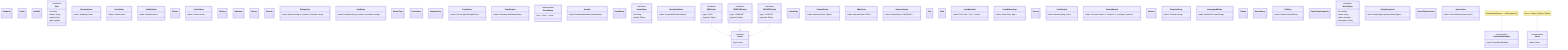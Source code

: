classDiagram
  %% Legend
  %% --|> : Inheritance (extends)
  %% ..|> : Implementation (implements)
  %% --* : Composition (has/contains)
  %% -- : Association

  %% Errors encountered during conversion:
  %% - TS6200: Definitions of the following identifiers conflict with those in another file: Readonly, Partial, Extract, Exclude, ReturnType, Parameters, Pick, Omit, Record, Awaited

  class Readonly {
  }

  class Partial {
  }

  class Nullable {
  }

  class User {
    <<interface>>
    +id: string
    +name: string
    +email: string
    +age: number
  }

  class ReadonlyUser {
    +value: Readonly~User~
  }

  class PartialUser {
    +value: Partial~User~
  }

  class NullableUser {
    +value: Nullable~User~
  }

  class Getters {
  }

  class UserGetters {
    +value: Getters~User~
  }

  class IsString {
  }

  class IsNumber {
  }

  class Extract {
  }

  class Exclude {
  }

  class StringsOnly {
    +value: Extract~string or number or boolean, string~
  }

  class NotString {
    +value: Exclude~string or number or boolean, string~
  }

  class ReturnType {
  }

  class Parameters {
  }

  class ExampleFunc {
  }

  class FuncReturn {
    +value: ReturnType~ExampleFunc~
  }

  class FuncParams {
    +value: Parameters~ExampleFunc~
  }

  class EventName {
    <<enumeration>>
    "blur" | "click" | "focus"
  }

  class EventHandlerName {
    <<enumeration>>
    +value: EventHandlerName
  }

  class Handler {
    +value: EventHandlerName~EventName~
  }

  class DeepPartial {
  }

  class NestedUser {
    <<interface>>
    +id: string
    +profile: Object
  }

  class DeepPartialUser {
    +value: DeepPartial~NestedUser~
  }

  class Action {
    <<interface>>
    +type: string
  }

  class ADDAction {
    <<interface>>
    +type: "ADD"
    +payload: Object
  }

  class REMOVEAction {
    <<interface>>
    +type: "REMOVE"
    +payload: Object
  }

  class UPDATEAction {
    <<interface>>
    +type: "UPDATE"
    +payload: Object
  }

  class ActionType {
  }

  class ExtractAction {
    +value: Extract~Action, Object~
  }

  class AddAction {
    +value: ExtractAction~"ADD"~
  }

  class RemoveAction {
    +value: ExtractAction~"REMOVE"~
  }

  class Pick {
  }

  class Omit {
  }

  class UserBasicInfo {
    +value: Pick~User, "id" or "name"~
  }

  class UserWithoutAge {
    +value: Omit~User, "age"~
  }

  class Record {
  }

  class UserRecord {
    +value: Record~string, User~
  }

  class StatusRecord {
    +value: Record~"active" or "inactive" or "pending", boolean~
  }

  class Awaited {
  }

  class PromiseString {
    +value: Promise~string~
  }

  class UnwrappedString {
    +value: Awaited~PromiseString~
  }

  class Flatten {
  }

  class NestedArray {
  }

  class FlatType {
    +value: Flatten~NestedArray~
  }

  class OnlyStringProperties {
  }

  class MixedTypes {
    <<interface>>
    +id: number
    +name: string
    +active: boolean
    +description: string
  }

  class StringProperties {
    +value: OnlyStringProperties~MixedTypes~
  }

  class UnionToIntersection {
  }

  class Union {
    <<enumeration>>
    +value: Union
  }

  class Intersection {
    +value: UnionToIntersection~Union~
  }

  ADDAction ..|> Action
  REMOVEAction ..|> Action
  UPDATEAction ..|> Action

  note for EventHandlerName "EventHandlerName = `on${Capitalize<T>}`"
  note for Union "Union = Object | Object | Object"